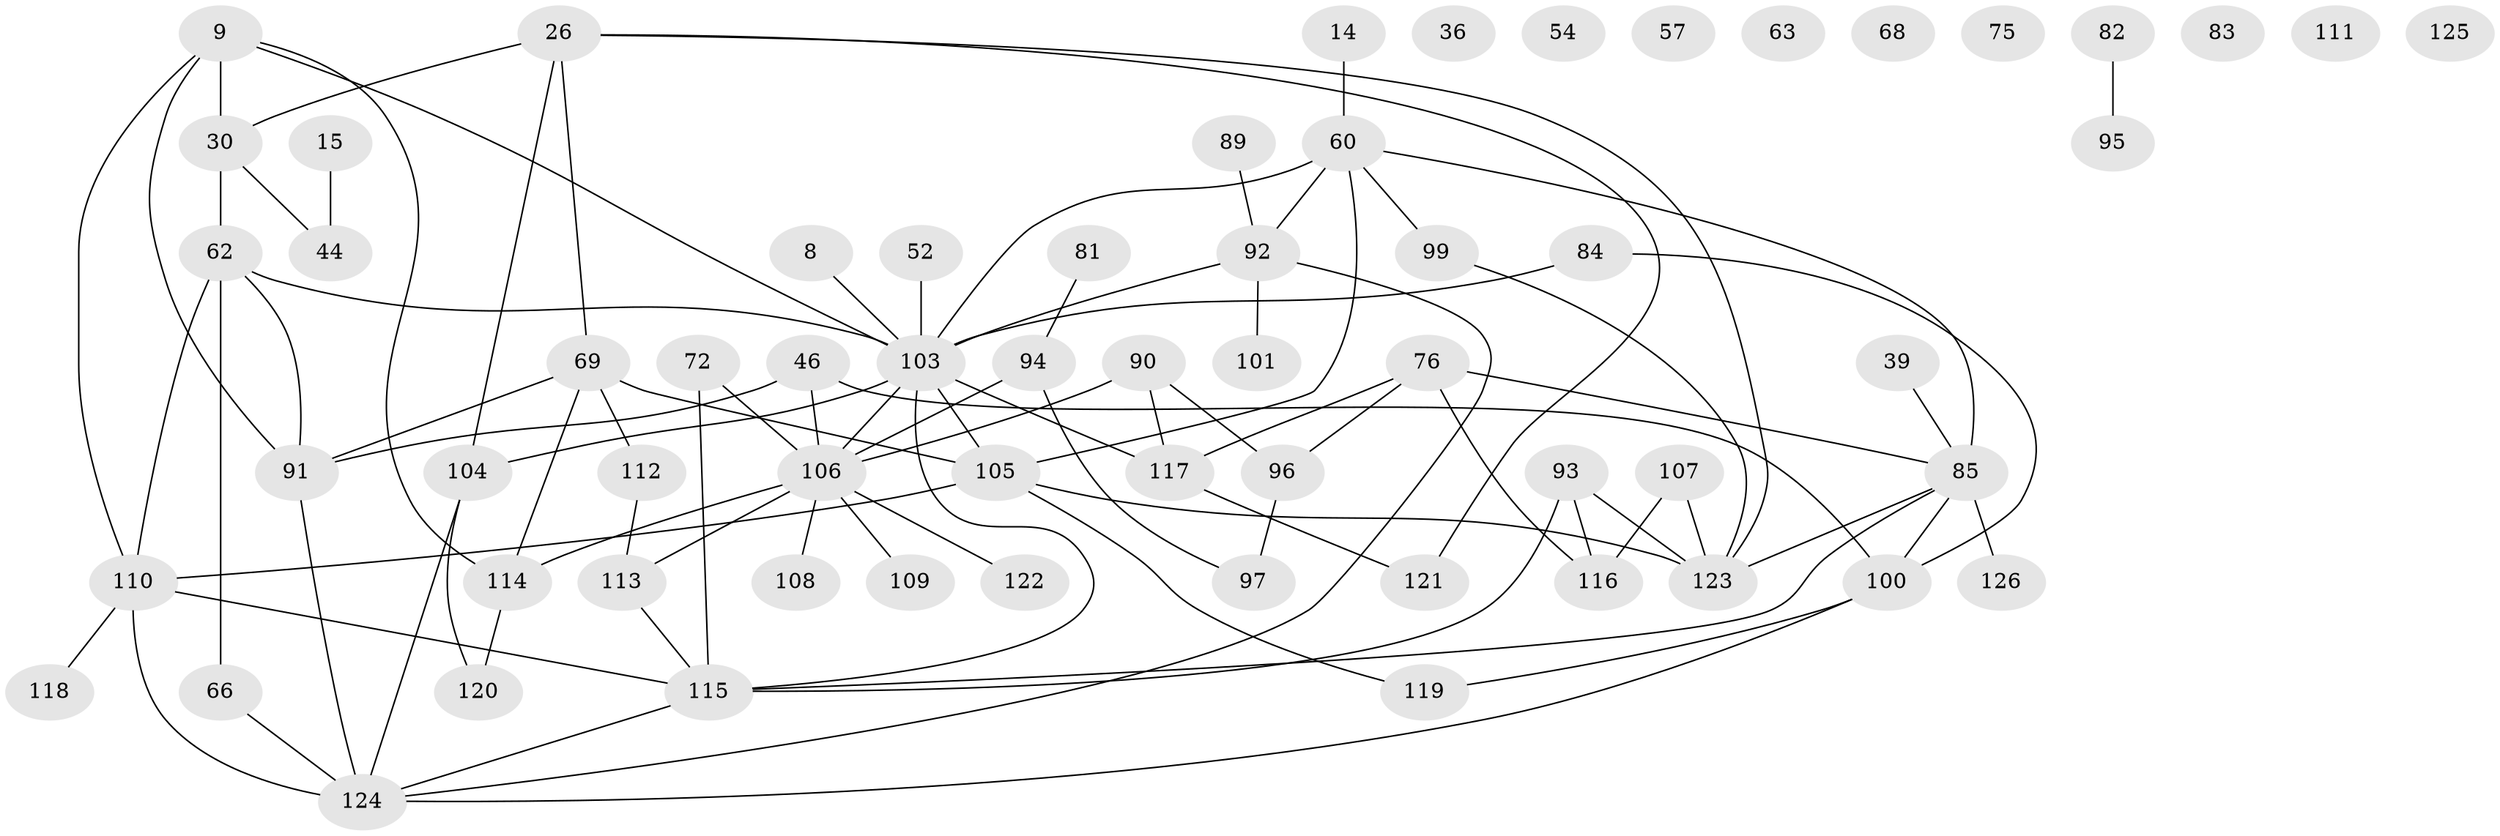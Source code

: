// original degree distribution, {2: 0.19047619047619047, 4: 0.14285714285714285, 1: 0.19047619047619047, 3: 0.2857142857142857, 5: 0.0873015873015873, 0: 0.07142857142857142, 6: 0.023809523809523808, 7: 0.007936507936507936}
// Generated by graph-tools (version 1.1) at 2025/39/03/09/25 04:39:03]
// undirected, 63 vertices, 90 edges
graph export_dot {
graph [start="1"]
  node [color=gray90,style=filled];
  8;
  9;
  14;
  15;
  26 [super="+2"];
  30 [super="+12"];
  36;
  39;
  44;
  46;
  52;
  54;
  57;
  60 [super="+31"];
  62 [super="+20"];
  63;
  66;
  68;
  69 [super="+27"];
  72;
  75;
  76 [super="+67"];
  81;
  82;
  83;
  84 [super="+74"];
  85 [super="+79"];
  89;
  90;
  91 [super="+16+32"];
  92;
  93;
  94;
  95;
  96;
  97;
  99;
  100 [super="+42"];
  101;
  103 [super="+35+80"];
  104 [super="+7+61"];
  105 [super="+71+102+98"];
  106 [super="+10+17+43+70+22+77"];
  107 [super="+41"];
  108;
  109;
  110 [super="+13+50"];
  111;
  112 [super="+5+21+78"];
  113;
  114 [super="+48"];
  115 [super="+59+88"];
  116;
  117;
  118;
  119 [super="+47"];
  120;
  121;
  122;
  123 [super="+86"];
  124 [super="+38+28"];
  125;
  126;
  8 -- 103;
  9 -- 30;
  9 -- 91;
  9 -- 110;
  9 -- 114;
  9 -- 103;
  14 -- 60;
  15 -- 44;
  26 -- 123;
  26 -- 30 [weight=2];
  26 -- 121;
  26 -- 69;
  26 -- 104;
  30 -- 44;
  30 -- 62;
  39 -- 85;
  46 -- 100 [weight=2];
  46 -- 91;
  46 -- 106;
  52 -- 103;
  60 -- 92 [weight=2];
  60 -- 99;
  60 -- 85;
  60 -- 105;
  60 -- 103;
  62 -- 66;
  62 -- 110;
  62 -- 91;
  62 -- 103;
  66 -- 124;
  69 -- 112;
  69 -- 91;
  69 -- 114;
  69 -- 105;
  72 -- 106;
  72 -- 115;
  76 -- 85;
  76 -- 116;
  76 -- 96;
  76 -- 117;
  81 -- 94;
  82 -- 95;
  84 -- 100;
  84 -- 103;
  85 -- 123 [weight=2];
  85 -- 115;
  85 -- 100;
  85 -- 126;
  89 -- 92;
  90 -- 96;
  90 -- 117;
  90 -- 106;
  91 -- 124;
  92 -- 101;
  92 -- 103;
  92 -- 124;
  93 -- 116;
  93 -- 123;
  93 -- 115;
  94 -- 97;
  94 -- 106;
  96 -- 97;
  99 -- 123;
  100 -- 124;
  100 -- 119;
  103 -- 115 [weight=2];
  103 -- 105 [weight=2];
  103 -- 104;
  103 -- 106 [weight=2];
  103 -- 117;
  104 -- 120;
  104 -- 124;
  105 -- 119 [weight=2];
  105 -- 123 [weight=2];
  105 -- 110 [weight=2];
  106 -- 122;
  106 -- 108;
  106 -- 113;
  106 -- 114;
  106 -- 109;
  107 -- 116;
  107 -- 123;
  110 -- 118;
  110 -- 124 [weight=2];
  110 -- 115;
  112 -- 113 [weight=2];
  113 -- 115;
  114 -- 120;
  115 -- 124 [weight=2];
  117 -- 121;
}
